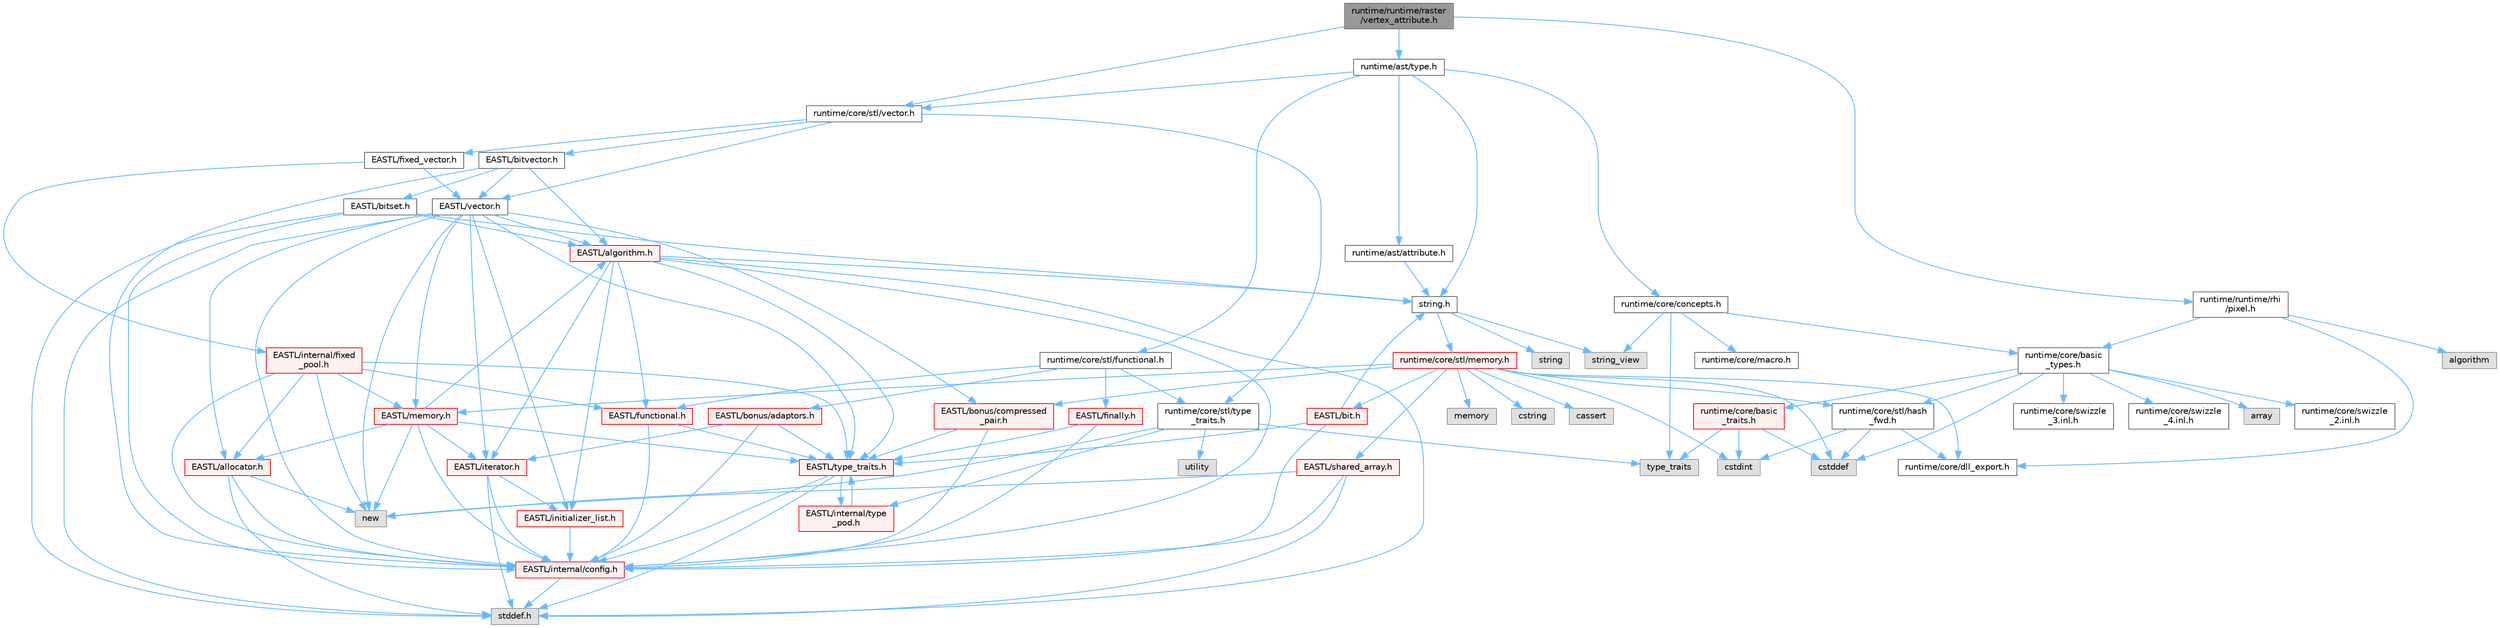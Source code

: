 digraph "runtime/runtime/raster/vertex_attribute.h"
{
 // LATEX_PDF_SIZE
  bgcolor="transparent";
  edge [fontname=Helvetica,fontsize=10,labelfontname=Helvetica,labelfontsize=10];
  node [fontname=Helvetica,fontsize=10,shape=box,height=0.2,width=0.4];
  Node1 [id="Node000001",label="runtime/runtime/raster\l/vertex_attribute.h",height=0.2,width=0.4,color="gray40", fillcolor="grey60", style="filled", fontcolor="black",tooltip=" "];
  Node1 -> Node2 [id="edge1_Node000001_Node000002",color="steelblue1",style="solid",tooltip=" "];
  Node2 [id="Node000002",label="runtime/ast/type.h",height=0.2,width=0.4,color="grey40", fillcolor="white", style="filled",URL="$type_8h.html",tooltip=" "];
  Node2 -> Node3 [id="edge2_Node000002_Node000003",color="steelblue1",style="solid",tooltip=" "];
  Node3 [id="Node000003",label="runtime/core/stl/vector.h",height=0.2,width=0.4,color="grey40", fillcolor="white", style="filled",URL="$core_2stl_2vector_8h.html",tooltip=" "];
  Node3 -> Node4 [id="edge3_Node000003_Node000004",color="steelblue1",style="solid",tooltip=" "];
  Node4 [id="Node000004",label="EASTL/vector.h",height=0.2,width=0.4,color="grey40", fillcolor="white", style="filled",URL="$_e_a_s_t_l_2include_2_e_a_s_t_l_2vector_8h.html",tooltip=" "];
  Node4 -> Node5 [id="edge4_Node000004_Node000005",color="steelblue1",style="solid",tooltip=" "];
  Node5 [id="Node000005",label="EASTL/algorithm.h",height=0.2,width=0.4,color="red", fillcolor="#FFF0F0", style="filled",URL="$_e_a_s_t_l_2include_2_e_a_s_t_l_2algorithm_8h.html",tooltip=" "];
  Node5 -> Node6 [id="edge5_Node000005_Node000006",color="steelblue1",style="solid",tooltip=" "];
  Node6 [id="Node000006",label="EASTL/internal/config.h",height=0.2,width=0.4,color="red", fillcolor="#FFF0F0", style="filled",URL="$config_8h.html",tooltip=" "];
  Node6 -> Node14 [id="edge6_Node000006_Node000014",color="steelblue1",style="solid",tooltip=" "];
  Node14 [id="Node000014",label="stddef.h",height=0.2,width=0.4,color="grey60", fillcolor="#E0E0E0", style="filled",tooltip=" "];
  Node5 -> Node15 [id="edge7_Node000005_Node000015",color="steelblue1",style="solid",tooltip=" "];
  Node15 [id="Node000015",label="EASTL/type_traits.h",height=0.2,width=0.4,color="red", fillcolor="#FFF0F0", style="filled",URL="$_e_a_s_t_l_2include_2_e_a_s_t_l_2type__traits_8h.html",tooltip=" "];
  Node15 -> Node6 [id="edge8_Node000015_Node000006",color="steelblue1",style="solid",tooltip=" "];
  Node15 -> Node14 [id="edge9_Node000015_Node000014",color="steelblue1",style="solid",tooltip=" "];
  Node15 -> Node23 [id="edge10_Node000015_Node000023",color="steelblue1",style="solid",tooltip=" "];
  Node23 [id="Node000023",label="EASTL/internal/type\l_pod.h",height=0.2,width=0.4,color="red", fillcolor="#FFF0F0", style="filled",URL="$type__pod_8h.html",tooltip=" "];
  Node23 -> Node15 [id="edge11_Node000023_Node000015",color="steelblue1",style="solid",tooltip=" "];
  Node5 -> Node28 [id="edge12_Node000005_Node000028",color="steelblue1",style="solid",tooltip=" "];
  Node28 [id="Node000028",label="EASTL/initializer_list.h",height=0.2,width=0.4,color="red", fillcolor="#FFF0F0", style="filled",URL="$initializer__list_8h.html",tooltip=" "];
  Node28 -> Node6 [id="edge13_Node000028_Node000006",color="steelblue1",style="solid",tooltip=" "];
  Node5 -> Node27 [id="edge14_Node000005_Node000027",color="steelblue1",style="solid",tooltip=" "];
  Node27 [id="Node000027",label="EASTL/iterator.h",height=0.2,width=0.4,color="red", fillcolor="#FFF0F0", style="filled",URL="$_e_a_s_t_l_2include_2_e_a_s_t_l_2iterator_8h.html",tooltip=" "];
  Node27 -> Node6 [id="edge15_Node000027_Node000006",color="steelblue1",style="solid",tooltip=" "];
  Node27 -> Node28 [id="edge16_Node000027_Node000028",color="steelblue1",style="solid",tooltip=" "];
  Node27 -> Node14 [id="edge17_Node000027_Node000014",color="steelblue1",style="solid",tooltip=" "];
  Node5 -> Node62 [id="edge18_Node000005_Node000062",color="steelblue1",style="solid",tooltip=" "];
  Node62 [id="Node000062",label="EASTL/functional.h",height=0.2,width=0.4,color="red", fillcolor="#FFF0F0", style="filled",URL="$_e_a_s_t_l_2include_2_e_a_s_t_l_2functional_8h.html",tooltip=" "];
  Node62 -> Node6 [id="edge19_Node000062_Node000006",color="steelblue1",style="solid",tooltip=" "];
  Node62 -> Node15 [id="edge20_Node000062_Node000015",color="steelblue1",style="solid",tooltip=" "];
  Node5 -> Node14 [id="edge21_Node000005_Node000014",color="steelblue1",style="solid",tooltip=" "];
  Node5 -> Node29 [id="edge22_Node000005_Node000029",color="steelblue1",style="solid",tooltip=" "];
  Node29 [id="Node000029",label="string.h",height=0.2,width=0.4,color="grey40", fillcolor="white", style="filled",URL="$string_8h.html",tooltip=" "];
  Node29 -> Node30 [id="edge23_Node000029_Node000030",color="steelblue1",style="solid",tooltip=" "];
  Node30 [id="Node000030",label="string",height=0.2,width=0.4,color="grey60", fillcolor="#E0E0E0", style="filled",tooltip=" "];
  Node29 -> Node31 [id="edge24_Node000029_Node000031",color="steelblue1",style="solid",tooltip=" "];
  Node31 [id="Node000031",label="string_view",height=0.2,width=0.4,color="grey60", fillcolor="#E0E0E0", style="filled",tooltip=" "];
  Node29 -> Node32 [id="edge25_Node000029_Node000032",color="steelblue1",style="solid",tooltip=" "];
  Node32 [id="Node000032",label="runtime/core/stl/memory.h",height=0.2,width=0.4,color="red", fillcolor="#FFF0F0", style="filled",URL="$core_2stl_2memory_8h.html",tooltip=" "];
  Node32 -> Node33 [id="edge26_Node000032_Node000033",color="steelblue1",style="solid",tooltip=" "];
  Node33 [id="Node000033",label="cstddef",height=0.2,width=0.4,color="grey60", fillcolor="#E0E0E0", style="filled",tooltip=" "];
  Node32 -> Node34 [id="edge27_Node000032_Node000034",color="steelblue1",style="solid",tooltip=" "];
  Node34 [id="Node000034",label="cstdint",height=0.2,width=0.4,color="grey60", fillcolor="#E0E0E0", style="filled",tooltip=" "];
  Node32 -> Node35 [id="edge28_Node000032_Node000035",color="steelblue1",style="solid",tooltip=" "];
  Node35 [id="Node000035",label="cassert",height=0.2,width=0.4,color="grey60", fillcolor="#E0E0E0", style="filled",tooltip=" "];
  Node32 -> Node36 [id="edge29_Node000032_Node000036",color="steelblue1",style="solid",tooltip=" "];
  Node36 [id="Node000036",label="memory",height=0.2,width=0.4,color="grey60", fillcolor="#E0E0E0", style="filled",tooltip=" "];
  Node32 -> Node37 [id="edge30_Node000032_Node000037",color="steelblue1",style="solid",tooltip=" "];
  Node37 [id="Node000037",label="cstring",height=0.2,width=0.4,color="grey60", fillcolor="#E0E0E0", style="filled",tooltip=" "];
  Node32 -> Node38 [id="edge31_Node000032_Node000038",color="steelblue1",style="solid",tooltip=" "];
  Node38 [id="Node000038",label="EASTL/bit.h",height=0.2,width=0.4,color="red", fillcolor="#FFF0F0", style="filled",URL="$bit_8h.html",tooltip=" "];
  Node38 -> Node6 [id="edge32_Node000038_Node000006",color="steelblue1",style="solid",tooltip=" "];
  Node38 -> Node15 [id="edge33_Node000038_Node000015",color="steelblue1",style="solid",tooltip=" "];
  Node38 -> Node29 [id="edge34_Node000038_Node000029",color="steelblue1",style="solid",tooltip=" "];
  Node32 -> Node40 [id="edge35_Node000032_Node000040",color="steelblue1",style="solid",tooltip=" "];
  Node40 [id="Node000040",label="EASTL/memory.h",height=0.2,width=0.4,color="red", fillcolor="#FFF0F0", style="filled",URL="$_e_a_s_t_l_2include_2_e_a_s_t_l_2memory_8h.html",tooltip=" "];
  Node40 -> Node6 [id="edge36_Node000040_Node000006",color="steelblue1",style="solid",tooltip=" "];
  Node40 -> Node5 [id="edge37_Node000040_Node000005",color="steelblue1",style="solid",tooltip=" "];
  Node40 -> Node15 [id="edge38_Node000040_Node000015",color="steelblue1",style="solid",tooltip=" "];
  Node40 -> Node44 [id="edge39_Node000040_Node000044",color="steelblue1",style="solid",tooltip=" "];
  Node44 [id="Node000044",label="EASTL/allocator.h",height=0.2,width=0.4,color="red", fillcolor="#FFF0F0", style="filled",URL="$allocator_8h.html",tooltip=" "];
  Node44 -> Node6 [id="edge40_Node000044_Node000006",color="steelblue1",style="solid",tooltip=" "];
  Node44 -> Node14 [id="edge41_Node000044_Node000014",color="steelblue1",style="solid",tooltip=" "];
  Node44 -> Node45 [id="edge42_Node000044_Node000045",color="steelblue1",style="solid",tooltip=" "];
  Node45 [id="Node000045",label="new",height=0.2,width=0.4,color="grey60", fillcolor="#E0E0E0", style="filled",tooltip=" "];
  Node40 -> Node27 [id="edge43_Node000040_Node000027",color="steelblue1",style="solid",tooltip=" "];
  Node40 -> Node45 [id="edge44_Node000040_Node000045",color="steelblue1",style="solid",tooltip=" "];
  Node32 -> Node56 [id="edge45_Node000032_Node000056",color="steelblue1",style="solid",tooltip=" "];
  Node56 [id="Node000056",label="EASTL/shared_array.h",height=0.2,width=0.4,color="red", fillcolor="#FFF0F0", style="filled",URL="$shared__array_8h.html",tooltip=" "];
  Node56 -> Node6 [id="edge46_Node000056_Node000006",color="steelblue1",style="solid",tooltip=" "];
  Node56 -> Node45 [id="edge47_Node000056_Node000045",color="steelblue1",style="solid",tooltip=" "];
  Node56 -> Node14 [id="edge48_Node000056_Node000014",color="steelblue1",style="solid",tooltip=" "];
  Node32 -> Node60 [id="edge49_Node000032_Node000060",color="steelblue1",style="solid",tooltip=" "];
  Node60 [id="Node000060",label="EASTL/bonus/compressed\l_pair.h",height=0.2,width=0.4,color="red", fillcolor="#FFF0F0", style="filled",URL="$compressed__pair_8h.html",tooltip=" "];
  Node60 -> Node6 [id="edge50_Node000060_Node000006",color="steelblue1",style="solid",tooltip=" "];
  Node60 -> Node15 [id="edge51_Node000060_Node000015",color="steelblue1",style="solid",tooltip=" "];
  Node32 -> Node150 [id="edge52_Node000032_Node000150",color="steelblue1",style="solid",tooltip=" "];
  Node150 [id="Node000150",label="runtime/core/dll_export.h",height=0.2,width=0.4,color="grey40", fillcolor="white", style="filled",URL="$dll__export_8h.html",tooltip=" "];
  Node32 -> Node151 [id="edge53_Node000032_Node000151",color="steelblue1",style="solid",tooltip=" "];
  Node151 [id="Node000151",label="runtime/core/stl/hash\l_fwd.h",height=0.2,width=0.4,color="grey40", fillcolor="white", style="filled",URL="$hash__fwd_8h.html",tooltip=" "];
  Node151 -> Node33 [id="edge54_Node000151_Node000033",color="steelblue1",style="solid",tooltip=" "];
  Node151 -> Node34 [id="edge55_Node000151_Node000034",color="steelblue1",style="solid",tooltip=" "];
  Node151 -> Node150 [id="edge56_Node000151_Node000150",color="steelblue1",style="solid",tooltip=" "];
  Node4 -> Node44 [id="edge57_Node000004_Node000044",color="steelblue1",style="solid",tooltip=" "];
  Node4 -> Node60 [id="edge58_Node000004_Node000060",color="steelblue1",style="solid",tooltip=" "];
  Node4 -> Node28 [id="edge59_Node000004_Node000028",color="steelblue1",style="solid",tooltip=" "];
  Node4 -> Node6 [id="edge60_Node000004_Node000006",color="steelblue1",style="solid",tooltip=" "];
  Node4 -> Node27 [id="edge61_Node000004_Node000027",color="steelblue1",style="solid",tooltip=" "];
  Node4 -> Node40 [id="edge62_Node000004_Node000040",color="steelblue1",style="solid",tooltip=" "];
  Node4 -> Node15 [id="edge63_Node000004_Node000015",color="steelblue1",style="solid",tooltip=" "];
  Node4 -> Node14 [id="edge64_Node000004_Node000014",color="steelblue1",style="solid",tooltip=" "];
  Node4 -> Node45 [id="edge65_Node000004_Node000045",color="steelblue1",style="solid",tooltip=" "];
  Node3 -> Node154 [id="edge66_Node000003_Node000154",color="steelblue1",style="solid",tooltip=" "];
  Node154 [id="Node000154",label="EASTL/fixed_vector.h",height=0.2,width=0.4,color="grey40", fillcolor="white", style="filled",URL="$fixed__vector_8h.html",tooltip=" "];
  Node154 -> Node4 [id="edge67_Node000154_Node000004",color="steelblue1",style="solid",tooltip=" "];
  Node154 -> Node155 [id="edge68_Node000154_Node000155",color="steelblue1",style="solid",tooltip=" "];
  Node155 [id="Node000155",label="EASTL/internal/fixed\l_pool.h",height=0.2,width=0.4,color="red", fillcolor="#FFF0F0", style="filled",URL="$fixed__pool_8h.html",tooltip=" "];
  Node155 -> Node6 [id="edge69_Node000155_Node000006",color="steelblue1",style="solid",tooltip=" "];
  Node155 -> Node62 [id="edge70_Node000155_Node000062",color="steelblue1",style="solid",tooltip=" "];
  Node155 -> Node40 [id="edge71_Node000155_Node000040",color="steelblue1",style="solid",tooltip=" "];
  Node155 -> Node44 [id="edge72_Node000155_Node000044",color="steelblue1",style="solid",tooltip=" "];
  Node155 -> Node15 [id="edge73_Node000155_Node000015",color="steelblue1",style="solid",tooltip=" "];
  Node155 -> Node45 [id="edge74_Node000155_Node000045",color="steelblue1",style="solid",tooltip=" "];
  Node3 -> Node156 [id="edge75_Node000003_Node000156",color="steelblue1",style="solid",tooltip=" "];
  Node156 [id="Node000156",label="EASTL/bitvector.h",height=0.2,width=0.4,color="grey40", fillcolor="white", style="filled",URL="$bitvector_8h.html",tooltip=" "];
  Node156 -> Node6 [id="edge76_Node000156_Node000006",color="steelblue1",style="solid",tooltip=" "];
  Node156 -> Node4 [id="edge77_Node000156_Node000004",color="steelblue1",style="solid",tooltip=" "];
  Node156 -> Node5 [id="edge78_Node000156_Node000005",color="steelblue1",style="solid",tooltip=" "];
  Node156 -> Node157 [id="edge79_Node000156_Node000157",color="steelblue1",style="solid",tooltip=" "];
  Node157 [id="Node000157",label="EASTL/bitset.h",height=0.2,width=0.4,color="grey40", fillcolor="white", style="filled",URL="$bitset_8h.html",tooltip=" "];
  Node157 -> Node6 [id="edge80_Node000157_Node000006",color="steelblue1",style="solid",tooltip=" "];
  Node157 -> Node5 [id="edge81_Node000157_Node000005",color="steelblue1",style="solid",tooltip=" "];
  Node157 -> Node14 [id="edge82_Node000157_Node000014",color="steelblue1",style="solid",tooltip=" "];
  Node157 -> Node29 [id="edge83_Node000157_Node000029",color="steelblue1",style="solid",tooltip=" "];
  Node3 -> Node158 [id="edge84_Node000003_Node000158",color="steelblue1",style="solid",tooltip=" "];
  Node158 [id="Node000158",label="runtime/core/stl/type\l_traits.h",height=0.2,width=0.4,color="grey40", fillcolor="white", style="filled",URL="$core_2stl_2type__traits_8h.html",tooltip=" "];
  Node158 -> Node45 [id="edge85_Node000158_Node000045",color="steelblue1",style="solid",tooltip=" "];
  Node158 -> Node54 [id="edge86_Node000158_Node000054",color="steelblue1",style="solid",tooltip=" "];
  Node54 [id="Node000054",label="utility",height=0.2,width=0.4,color="grey60", fillcolor="#E0E0E0", style="filled",tooltip=" "];
  Node158 -> Node58 [id="edge87_Node000158_Node000058",color="steelblue1",style="solid",tooltip=" "];
  Node58 [id="Node000058",label="type_traits",height=0.2,width=0.4,color="grey60", fillcolor="#E0E0E0", style="filled",tooltip=" "];
  Node158 -> Node23 [id="edge88_Node000158_Node000023",color="steelblue1",style="solid",tooltip=" "];
  Node2 -> Node29 [id="edge89_Node000002_Node000029",color="steelblue1",style="solid",tooltip=" "];
  Node2 -> Node159 [id="edge90_Node000002_Node000159",color="steelblue1",style="solid",tooltip=" "];
  Node159 [id="Node000159",label="runtime/core/stl/functional.h",height=0.2,width=0.4,color="grey40", fillcolor="white", style="filled",URL="$core_2stl_2functional_8h.html",tooltip=" "];
  Node159 -> Node158 [id="edge91_Node000159_Node000158",color="steelblue1",style="solid",tooltip=" "];
  Node159 -> Node160 [id="edge92_Node000159_Node000160",color="steelblue1",style="solid",tooltip=" "];
  Node160 [id="Node000160",label="EASTL/finally.h",height=0.2,width=0.4,color="red", fillcolor="#FFF0F0", style="filled",URL="$finally_8h.html",tooltip=" "];
  Node160 -> Node6 [id="edge93_Node000160_Node000006",color="steelblue1",style="solid",tooltip=" "];
  Node160 -> Node15 [id="edge94_Node000160_Node000015",color="steelblue1",style="solid",tooltip=" "];
  Node159 -> Node62 [id="edge95_Node000159_Node000062",color="steelblue1",style="solid",tooltip=" "];
  Node159 -> Node161 [id="edge96_Node000159_Node000161",color="steelblue1",style="solid",tooltip=" "];
  Node161 [id="Node000161",label="EASTL/bonus/adaptors.h",height=0.2,width=0.4,color="red", fillcolor="#FFF0F0", style="filled",URL="$adaptors_8h.html",tooltip=" "];
  Node161 -> Node6 [id="edge97_Node000161_Node000006",color="steelblue1",style="solid",tooltip=" "];
  Node161 -> Node15 [id="edge98_Node000161_Node000015",color="steelblue1",style="solid",tooltip=" "];
  Node161 -> Node27 [id="edge99_Node000161_Node000027",color="steelblue1",style="solid",tooltip=" "];
  Node2 -> Node162 [id="edge100_Node000002_Node000162",color="steelblue1",style="solid",tooltip=" "];
  Node162 [id="Node000162",label="runtime/core/concepts.h",height=0.2,width=0.4,color="grey40", fillcolor="white", style="filled",URL="$concepts_8h.html",tooltip=" "];
  Node162 -> Node58 [id="edge101_Node000162_Node000058",color="steelblue1",style="solid",tooltip=" "];
  Node162 -> Node31 [id="edge102_Node000162_Node000031",color="steelblue1",style="solid",tooltip=" "];
  Node162 -> Node163 [id="edge103_Node000162_Node000163",color="steelblue1",style="solid",tooltip=" "];
  Node163 [id="Node000163",label="runtime/core/macro.h",height=0.2,width=0.4,color="grey40", fillcolor="white", style="filled",URL="$macro_8h.html",tooltip=" "];
  Node162 -> Node164 [id="edge104_Node000162_Node000164",color="steelblue1",style="solid",tooltip=" "];
  Node164 [id="Node000164",label="runtime/core/basic\l_types.h",height=0.2,width=0.4,color="grey40", fillcolor="white", style="filled",URL="$basic__types_8h.html",tooltip=" "];
  Node164 -> Node33 [id="edge105_Node000164_Node000033",color="steelblue1",style="solid",tooltip=" "];
  Node164 -> Node149 [id="edge106_Node000164_Node000149",color="steelblue1",style="solid",tooltip=" "];
  Node149 [id="Node000149",label="array",height=0.2,width=0.4,color="grey60", fillcolor="#E0E0E0", style="filled",tooltip=" "];
  Node164 -> Node151 [id="edge107_Node000164_Node000151",color="steelblue1",style="solid",tooltip=" "];
  Node164 -> Node165 [id="edge108_Node000164_Node000165",color="steelblue1",style="solid",tooltip=" "];
  Node165 [id="Node000165",label="runtime/core/basic\l_traits.h",height=0.2,width=0.4,color="red", fillcolor="#FFF0F0", style="filled",URL="$basic__traits_8h.html",tooltip=" "];
  Node165 -> Node34 [id="edge109_Node000165_Node000034",color="steelblue1",style="solid",tooltip=" "];
  Node165 -> Node33 [id="edge110_Node000165_Node000033",color="steelblue1",style="solid",tooltip=" "];
  Node165 -> Node58 [id="edge111_Node000165_Node000058",color="steelblue1",style="solid",tooltip=" "];
  Node164 -> Node175 [id="edge112_Node000164_Node000175",color="steelblue1",style="solid",tooltip=" "];
  Node175 [id="Node000175",label="runtime/core/swizzle\l_2.inl.h",height=0.2,width=0.4,color="grey40", fillcolor="white", style="filled",URL="$core_2swizzle__2_8inl_8h.html",tooltip=" "];
  Node164 -> Node176 [id="edge113_Node000164_Node000176",color="steelblue1",style="solid",tooltip=" "];
  Node176 [id="Node000176",label="runtime/core/swizzle\l_3.inl.h",height=0.2,width=0.4,color="grey40", fillcolor="white", style="filled",URL="$core_2swizzle__3_8inl_8h.html",tooltip=" "];
  Node164 -> Node177 [id="edge114_Node000164_Node000177",color="steelblue1",style="solid",tooltip=" "];
  Node177 [id="Node000177",label="runtime/core/swizzle\l_4.inl.h",height=0.2,width=0.4,color="grey40", fillcolor="white", style="filled",URL="$core_2swizzle__4_8inl_8h.html",tooltip=" "];
  Node2 -> Node178 [id="edge115_Node000002_Node000178",color="steelblue1",style="solid",tooltip=" "];
  Node178 [id="Node000178",label="runtime/ast/attribute.h",height=0.2,width=0.4,color="grey40", fillcolor="white", style="filled",URL="$attribute_8h.html",tooltip=" "];
  Node178 -> Node29 [id="edge116_Node000178_Node000029",color="steelblue1",style="solid",tooltip=" "];
  Node1 -> Node179 [id="edge117_Node000001_Node000179",color="steelblue1",style="solid",tooltip=" "];
  Node179 [id="Node000179",label="runtime/runtime/rhi\l/pixel.h",height=0.2,width=0.4,color="grey40", fillcolor="white", style="filled",URL="$pixel_8h.html",tooltip=" "];
  Node179 -> Node167 [id="edge118_Node000179_Node000167",color="steelblue1",style="solid",tooltip=" "];
  Node167 [id="Node000167",label="algorithm",height=0.2,width=0.4,color="grey60", fillcolor="#E0E0E0", style="filled",tooltip=" "];
  Node179 -> Node150 [id="edge119_Node000179_Node000150",color="steelblue1",style="solid",tooltip=" "];
  Node179 -> Node164 [id="edge120_Node000179_Node000164",color="steelblue1",style="solid",tooltip=" "];
  Node1 -> Node3 [id="edge121_Node000001_Node000003",color="steelblue1",style="solid",tooltip=" "];
}

